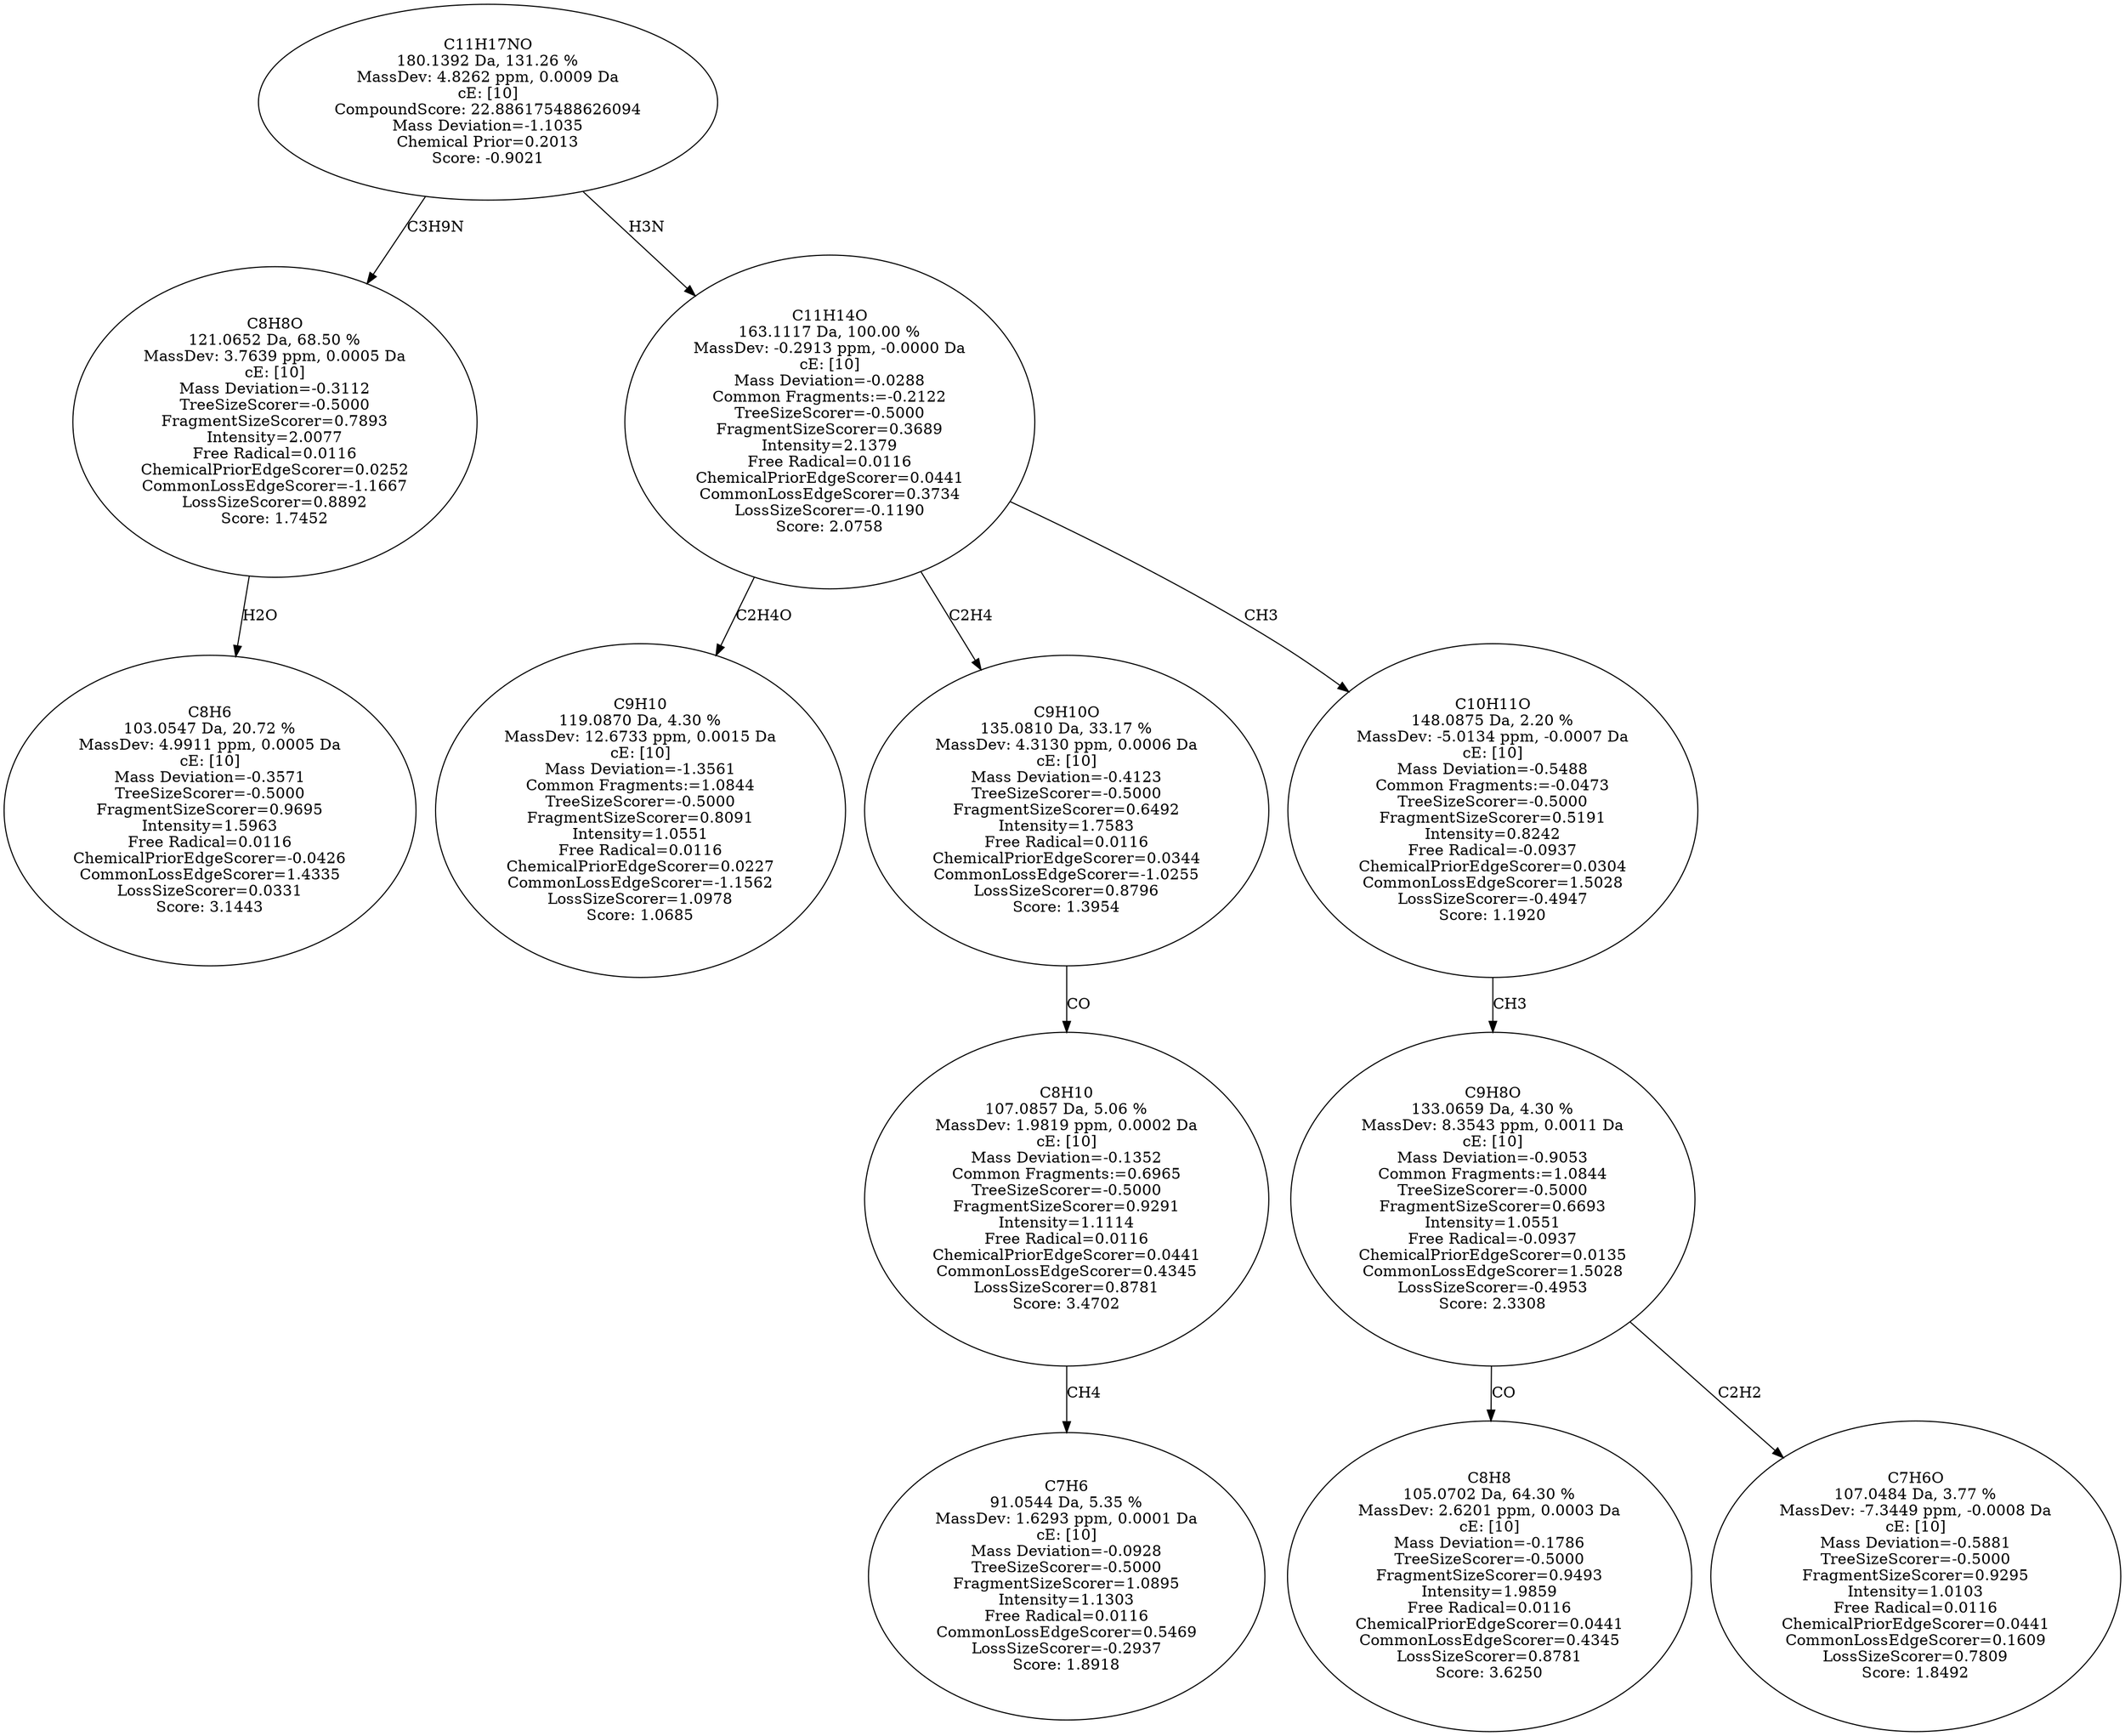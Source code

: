 strict digraph {
v1 [label="C8H6\n103.0547 Da, 20.72 %\nMassDev: 4.9911 ppm, 0.0005 Da\ncE: [10]\nMass Deviation=-0.3571\nTreeSizeScorer=-0.5000\nFragmentSizeScorer=0.9695\nIntensity=1.5963\nFree Radical=0.0116\nChemicalPriorEdgeScorer=-0.0426\nCommonLossEdgeScorer=1.4335\nLossSizeScorer=0.0331\nScore: 3.1443"];
v2 [label="C8H8O\n121.0652 Da, 68.50 %\nMassDev: 3.7639 ppm, 0.0005 Da\ncE: [10]\nMass Deviation=-0.3112\nTreeSizeScorer=-0.5000\nFragmentSizeScorer=0.7893\nIntensity=2.0077\nFree Radical=0.0116\nChemicalPriorEdgeScorer=0.0252\nCommonLossEdgeScorer=-1.1667\nLossSizeScorer=0.8892\nScore: 1.7452"];
v3 [label="C9H10\n119.0870 Da, 4.30 %\nMassDev: 12.6733 ppm, 0.0015 Da\ncE: [10]\nMass Deviation=-1.3561\nCommon Fragments:=1.0844\nTreeSizeScorer=-0.5000\nFragmentSizeScorer=0.8091\nIntensity=1.0551\nFree Radical=0.0116\nChemicalPriorEdgeScorer=0.0227\nCommonLossEdgeScorer=-1.1562\nLossSizeScorer=1.0978\nScore: 1.0685"];
v4 [label="C7H6\n91.0544 Da, 5.35 %\nMassDev: 1.6293 ppm, 0.0001 Da\ncE: [10]\nMass Deviation=-0.0928\nTreeSizeScorer=-0.5000\nFragmentSizeScorer=1.0895\nIntensity=1.1303\nFree Radical=0.0116\nCommonLossEdgeScorer=0.5469\nLossSizeScorer=-0.2937\nScore: 1.8918"];
v5 [label="C8H10\n107.0857 Da, 5.06 %\nMassDev: 1.9819 ppm, 0.0002 Da\ncE: [10]\nMass Deviation=-0.1352\nCommon Fragments:=0.6965\nTreeSizeScorer=-0.5000\nFragmentSizeScorer=0.9291\nIntensity=1.1114\nFree Radical=0.0116\nChemicalPriorEdgeScorer=0.0441\nCommonLossEdgeScorer=0.4345\nLossSizeScorer=0.8781\nScore: 3.4702"];
v6 [label="C9H10O\n135.0810 Da, 33.17 %\nMassDev: 4.3130 ppm, 0.0006 Da\ncE: [10]\nMass Deviation=-0.4123\nTreeSizeScorer=-0.5000\nFragmentSizeScorer=0.6492\nIntensity=1.7583\nFree Radical=0.0116\nChemicalPriorEdgeScorer=0.0344\nCommonLossEdgeScorer=-1.0255\nLossSizeScorer=0.8796\nScore: 1.3954"];
v7 [label="C8H8\n105.0702 Da, 64.30 %\nMassDev: 2.6201 ppm, 0.0003 Da\ncE: [10]\nMass Deviation=-0.1786\nTreeSizeScorer=-0.5000\nFragmentSizeScorer=0.9493\nIntensity=1.9859\nFree Radical=0.0116\nChemicalPriorEdgeScorer=0.0441\nCommonLossEdgeScorer=0.4345\nLossSizeScorer=0.8781\nScore: 3.6250"];
v8 [label="C7H6O\n107.0484 Da, 3.77 %\nMassDev: -7.3449 ppm, -0.0008 Da\ncE: [10]\nMass Deviation=-0.5881\nTreeSizeScorer=-0.5000\nFragmentSizeScorer=0.9295\nIntensity=1.0103\nFree Radical=0.0116\nChemicalPriorEdgeScorer=0.0441\nCommonLossEdgeScorer=0.1609\nLossSizeScorer=0.7809\nScore: 1.8492"];
v9 [label="C9H8O\n133.0659 Da, 4.30 %\nMassDev: 8.3543 ppm, 0.0011 Da\ncE: [10]\nMass Deviation=-0.9053\nCommon Fragments:=1.0844\nTreeSizeScorer=-0.5000\nFragmentSizeScorer=0.6693\nIntensity=1.0551\nFree Radical=-0.0937\nChemicalPriorEdgeScorer=0.0135\nCommonLossEdgeScorer=1.5028\nLossSizeScorer=-0.4953\nScore: 2.3308"];
v10 [label="C10H11O\n148.0875 Da, 2.20 %\nMassDev: -5.0134 ppm, -0.0007 Da\ncE: [10]\nMass Deviation=-0.5488\nCommon Fragments:=-0.0473\nTreeSizeScorer=-0.5000\nFragmentSizeScorer=0.5191\nIntensity=0.8242\nFree Radical=-0.0937\nChemicalPriorEdgeScorer=0.0304\nCommonLossEdgeScorer=1.5028\nLossSizeScorer=-0.4947\nScore: 1.1920"];
v11 [label="C11H14O\n163.1117 Da, 100.00 %\nMassDev: -0.2913 ppm, -0.0000 Da\ncE: [10]\nMass Deviation=-0.0288\nCommon Fragments:=-0.2122\nTreeSizeScorer=-0.5000\nFragmentSizeScorer=0.3689\nIntensity=2.1379\nFree Radical=0.0116\nChemicalPriorEdgeScorer=0.0441\nCommonLossEdgeScorer=0.3734\nLossSizeScorer=-0.1190\nScore: 2.0758"];
v12 [label="C11H17NO\n180.1392 Da, 131.26 %\nMassDev: 4.8262 ppm, 0.0009 Da\ncE: [10]\nCompoundScore: 22.886175488626094\nMass Deviation=-1.1035\nChemical Prior=0.2013\nScore: -0.9021"];
v2 -> v1 [label="H2O"];
v12 -> v2 [label="C3H9N"];
v11 -> v3 [label="C2H4O"];
v5 -> v4 [label="CH4"];
v6 -> v5 [label="CO"];
v11 -> v6 [label="C2H4"];
v9 -> v7 [label="CO"];
v9 -> v8 [label="C2H2"];
v10 -> v9 [label="CH3"];
v11 -> v10 [label="CH3"];
v12 -> v11 [label="H3N"];
}